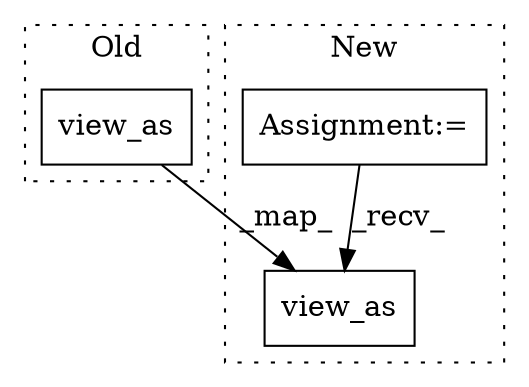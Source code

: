digraph G {
subgraph cluster0 {
1 [label="view_as" a="32" s="1654,1664" l="8,1" shape="box"];
label = "Old";
style="dotted";
}
subgraph cluster1 {
2 [label="view_as" a="32" s="1712,1722" l="8,1" shape="box"];
3 [label="Assignment:=" a="7" s="927" l="2" shape="box"];
label = "New";
style="dotted";
}
1 -> 2 [label="_map_"];
3 -> 2 [label="_recv_"];
}